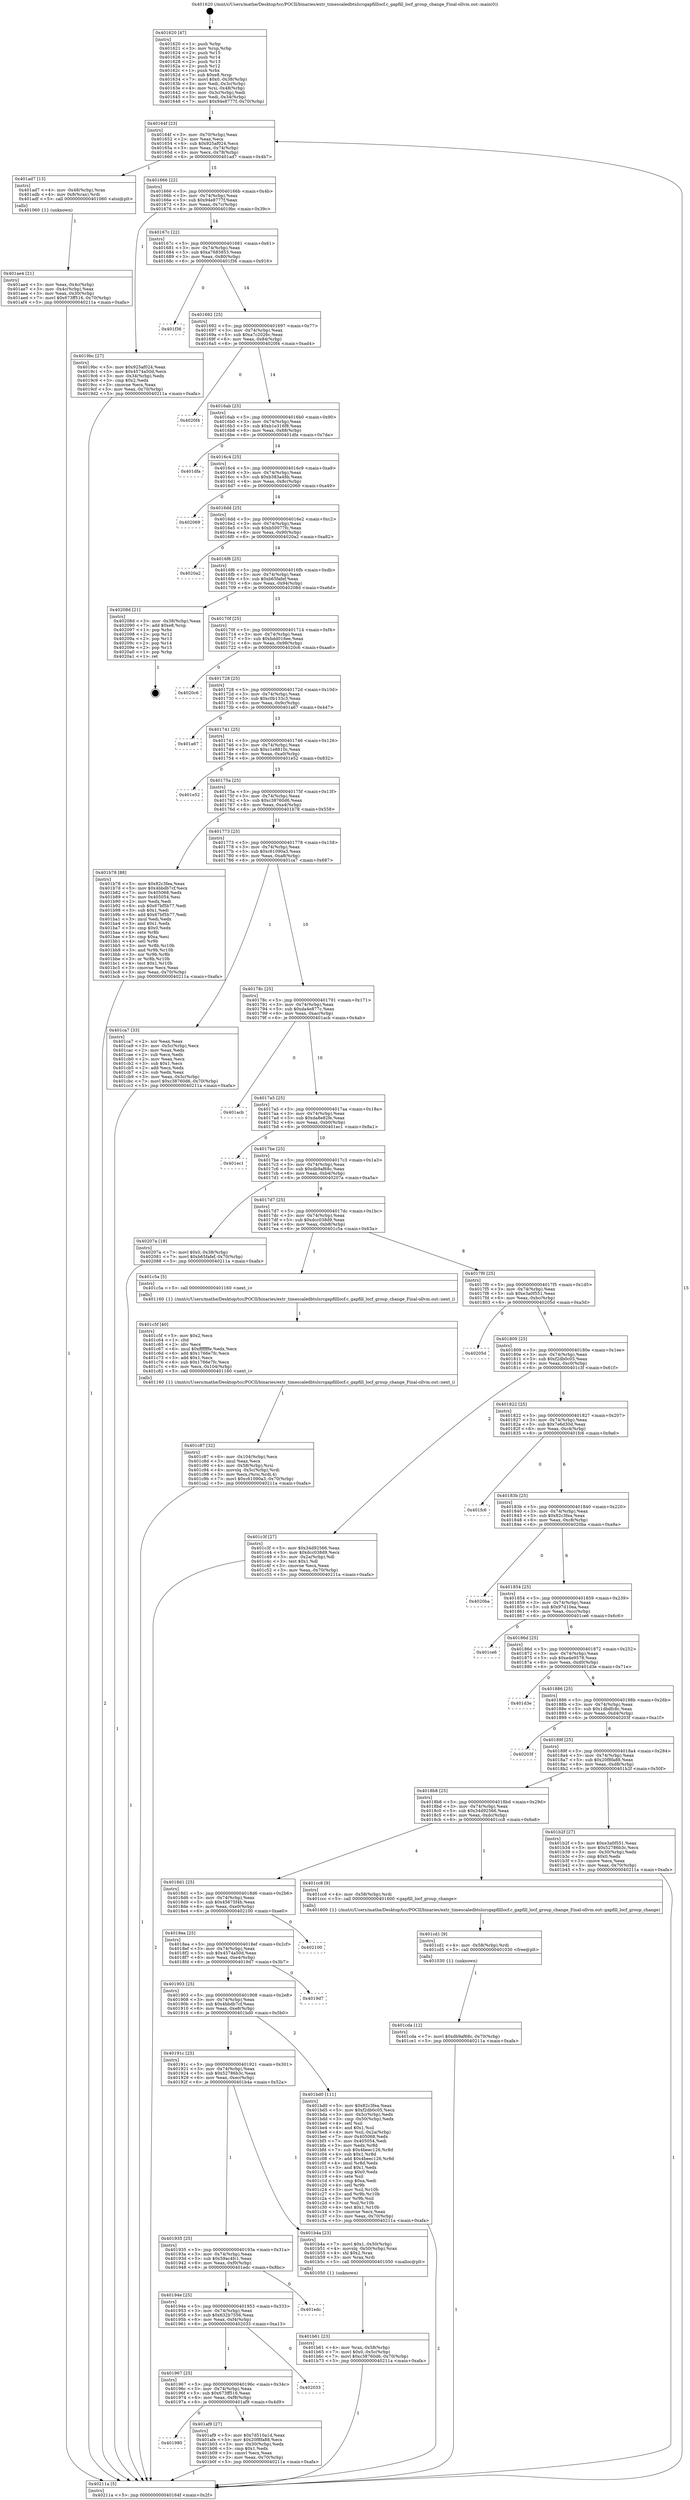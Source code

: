 digraph "0x401620" {
  label = "0x401620 (/mnt/c/Users/mathe/Desktop/tcc/POCII/binaries/extr_timescaledbtslsrcgapfilllocf.c_gapfill_locf_group_change_Final-ollvm.out::main(0))"
  labelloc = "t"
  node[shape=record]

  Entry [label="",width=0.3,height=0.3,shape=circle,fillcolor=black,style=filled]
  "0x40164f" [label="{
     0x40164f [23]\l
     | [instrs]\l
     &nbsp;&nbsp;0x40164f \<+3\>: mov -0x70(%rbp),%eax\l
     &nbsp;&nbsp;0x401652 \<+2\>: mov %eax,%ecx\l
     &nbsp;&nbsp;0x401654 \<+6\>: sub $0x925af024,%ecx\l
     &nbsp;&nbsp;0x40165a \<+3\>: mov %eax,-0x74(%rbp)\l
     &nbsp;&nbsp;0x40165d \<+3\>: mov %ecx,-0x78(%rbp)\l
     &nbsp;&nbsp;0x401660 \<+6\>: je 0000000000401ad7 \<main+0x4b7\>\l
  }"]
  "0x401ad7" [label="{
     0x401ad7 [13]\l
     | [instrs]\l
     &nbsp;&nbsp;0x401ad7 \<+4\>: mov -0x48(%rbp),%rax\l
     &nbsp;&nbsp;0x401adb \<+4\>: mov 0x8(%rax),%rdi\l
     &nbsp;&nbsp;0x401adf \<+5\>: call 0000000000401060 \<atoi@plt\>\l
     | [calls]\l
     &nbsp;&nbsp;0x401060 \{1\} (unknown)\l
  }"]
  "0x401666" [label="{
     0x401666 [22]\l
     | [instrs]\l
     &nbsp;&nbsp;0x401666 \<+5\>: jmp 000000000040166b \<main+0x4b\>\l
     &nbsp;&nbsp;0x40166b \<+3\>: mov -0x74(%rbp),%eax\l
     &nbsp;&nbsp;0x40166e \<+5\>: sub $0x94e8777f,%eax\l
     &nbsp;&nbsp;0x401673 \<+3\>: mov %eax,-0x7c(%rbp)\l
     &nbsp;&nbsp;0x401676 \<+6\>: je 00000000004019bc \<main+0x39c\>\l
  }"]
  Exit [label="",width=0.3,height=0.3,shape=circle,fillcolor=black,style=filled,peripheries=2]
  "0x4019bc" [label="{
     0x4019bc [27]\l
     | [instrs]\l
     &nbsp;&nbsp;0x4019bc \<+5\>: mov $0x925af024,%eax\l
     &nbsp;&nbsp;0x4019c1 \<+5\>: mov $0x4574a50d,%ecx\l
     &nbsp;&nbsp;0x4019c6 \<+3\>: mov -0x34(%rbp),%edx\l
     &nbsp;&nbsp;0x4019c9 \<+3\>: cmp $0x2,%edx\l
     &nbsp;&nbsp;0x4019cc \<+3\>: cmovne %ecx,%eax\l
     &nbsp;&nbsp;0x4019cf \<+3\>: mov %eax,-0x70(%rbp)\l
     &nbsp;&nbsp;0x4019d2 \<+5\>: jmp 000000000040211a \<main+0xafa\>\l
  }"]
  "0x40167c" [label="{
     0x40167c [22]\l
     | [instrs]\l
     &nbsp;&nbsp;0x40167c \<+5\>: jmp 0000000000401681 \<main+0x61\>\l
     &nbsp;&nbsp;0x401681 \<+3\>: mov -0x74(%rbp),%eax\l
     &nbsp;&nbsp;0x401684 \<+5\>: sub $0xa7685853,%eax\l
     &nbsp;&nbsp;0x401689 \<+3\>: mov %eax,-0x80(%rbp)\l
     &nbsp;&nbsp;0x40168c \<+6\>: je 0000000000401f36 \<main+0x916\>\l
  }"]
  "0x40211a" [label="{
     0x40211a [5]\l
     | [instrs]\l
     &nbsp;&nbsp;0x40211a \<+5\>: jmp 000000000040164f \<main+0x2f\>\l
  }"]
  "0x401620" [label="{
     0x401620 [47]\l
     | [instrs]\l
     &nbsp;&nbsp;0x401620 \<+1\>: push %rbp\l
     &nbsp;&nbsp;0x401621 \<+3\>: mov %rsp,%rbp\l
     &nbsp;&nbsp;0x401624 \<+2\>: push %r15\l
     &nbsp;&nbsp;0x401626 \<+2\>: push %r14\l
     &nbsp;&nbsp;0x401628 \<+2\>: push %r13\l
     &nbsp;&nbsp;0x40162a \<+2\>: push %r12\l
     &nbsp;&nbsp;0x40162c \<+1\>: push %rbx\l
     &nbsp;&nbsp;0x40162d \<+7\>: sub $0xe8,%rsp\l
     &nbsp;&nbsp;0x401634 \<+7\>: movl $0x0,-0x38(%rbp)\l
     &nbsp;&nbsp;0x40163b \<+3\>: mov %edi,-0x3c(%rbp)\l
     &nbsp;&nbsp;0x40163e \<+4\>: mov %rsi,-0x48(%rbp)\l
     &nbsp;&nbsp;0x401642 \<+3\>: mov -0x3c(%rbp),%edi\l
     &nbsp;&nbsp;0x401645 \<+3\>: mov %edi,-0x34(%rbp)\l
     &nbsp;&nbsp;0x401648 \<+7\>: movl $0x94e8777f,-0x70(%rbp)\l
  }"]
  "0x401ae4" [label="{
     0x401ae4 [21]\l
     | [instrs]\l
     &nbsp;&nbsp;0x401ae4 \<+3\>: mov %eax,-0x4c(%rbp)\l
     &nbsp;&nbsp;0x401ae7 \<+3\>: mov -0x4c(%rbp),%eax\l
     &nbsp;&nbsp;0x401aea \<+3\>: mov %eax,-0x30(%rbp)\l
     &nbsp;&nbsp;0x401aed \<+7\>: movl $0x673ff516,-0x70(%rbp)\l
     &nbsp;&nbsp;0x401af4 \<+5\>: jmp 000000000040211a \<main+0xafa\>\l
  }"]
  "0x401cda" [label="{
     0x401cda [12]\l
     | [instrs]\l
     &nbsp;&nbsp;0x401cda \<+7\>: movl $0xdb9af68c,-0x70(%rbp)\l
     &nbsp;&nbsp;0x401ce1 \<+5\>: jmp 000000000040211a \<main+0xafa\>\l
  }"]
  "0x401f36" [label="{
     0x401f36\l
  }", style=dashed]
  "0x401692" [label="{
     0x401692 [25]\l
     | [instrs]\l
     &nbsp;&nbsp;0x401692 \<+5\>: jmp 0000000000401697 \<main+0x77\>\l
     &nbsp;&nbsp;0x401697 \<+3\>: mov -0x74(%rbp),%eax\l
     &nbsp;&nbsp;0x40169a \<+5\>: sub $0xa7c2026c,%eax\l
     &nbsp;&nbsp;0x40169f \<+6\>: mov %eax,-0x84(%rbp)\l
     &nbsp;&nbsp;0x4016a5 \<+6\>: je 00000000004020f4 \<main+0xad4\>\l
  }"]
  "0x401cd1" [label="{
     0x401cd1 [9]\l
     | [instrs]\l
     &nbsp;&nbsp;0x401cd1 \<+4\>: mov -0x58(%rbp),%rdi\l
     &nbsp;&nbsp;0x401cd5 \<+5\>: call 0000000000401030 \<free@plt\>\l
     | [calls]\l
     &nbsp;&nbsp;0x401030 \{1\} (unknown)\l
  }"]
  "0x4020f4" [label="{
     0x4020f4\l
  }", style=dashed]
  "0x4016ab" [label="{
     0x4016ab [25]\l
     | [instrs]\l
     &nbsp;&nbsp;0x4016ab \<+5\>: jmp 00000000004016b0 \<main+0x90\>\l
     &nbsp;&nbsp;0x4016b0 \<+3\>: mov -0x74(%rbp),%eax\l
     &nbsp;&nbsp;0x4016b3 \<+5\>: sub $0xb1e316f8,%eax\l
     &nbsp;&nbsp;0x4016b8 \<+6\>: mov %eax,-0x88(%rbp)\l
     &nbsp;&nbsp;0x4016be \<+6\>: je 0000000000401dfa \<main+0x7da\>\l
  }"]
  "0x401c87" [label="{
     0x401c87 [32]\l
     | [instrs]\l
     &nbsp;&nbsp;0x401c87 \<+6\>: mov -0x104(%rbp),%ecx\l
     &nbsp;&nbsp;0x401c8d \<+3\>: imul %eax,%ecx\l
     &nbsp;&nbsp;0x401c90 \<+4\>: mov -0x58(%rbp),%rsi\l
     &nbsp;&nbsp;0x401c94 \<+4\>: movslq -0x5c(%rbp),%rdi\l
     &nbsp;&nbsp;0x401c98 \<+3\>: mov %ecx,(%rsi,%rdi,4)\l
     &nbsp;&nbsp;0x401c9b \<+7\>: movl $0xc61090a3,-0x70(%rbp)\l
     &nbsp;&nbsp;0x401ca2 \<+5\>: jmp 000000000040211a \<main+0xafa\>\l
  }"]
  "0x401dfa" [label="{
     0x401dfa\l
  }", style=dashed]
  "0x4016c4" [label="{
     0x4016c4 [25]\l
     | [instrs]\l
     &nbsp;&nbsp;0x4016c4 \<+5\>: jmp 00000000004016c9 \<main+0xa9\>\l
     &nbsp;&nbsp;0x4016c9 \<+3\>: mov -0x74(%rbp),%eax\l
     &nbsp;&nbsp;0x4016cc \<+5\>: sub $0xb383a48b,%eax\l
     &nbsp;&nbsp;0x4016d1 \<+6\>: mov %eax,-0x8c(%rbp)\l
     &nbsp;&nbsp;0x4016d7 \<+6\>: je 0000000000402069 \<main+0xa49\>\l
  }"]
  "0x401c5f" [label="{
     0x401c5f [40]\l
     | [instrs]\l
     &nbsp;&nbsp;0x401c5f \<+5\>: mov $0x2,%ecx\l
     &nbsp;&nbsp;0x401c64 \<+1\>: cltd\l
     &nbsp;&nbsp;0x401c65 \<+2\>: idiv %ecx\l
     &nbsp;&nbsp;0x401c67 \<+6\>: imul $0xfffffffe,%edx,%ecx\l
     &nbsp;&nbsp;0x401c6d \<+6\>: add $0x1766e7fc,%ecx\l
     &nbsp;&nbsp;0x401c73 \<+3\>: add $0x1,%ecx\l
     &nbsp;&nbsp;0x401c76 \<+6\>: sub $0x1766e7fc,%ecx\l
     &nbsp;&nbsp;0x401c7c \<+6\>: mov %ecx,-0x104(%rbp)\l
     &nbsp;&nbsp;0x401c82 \<+5\>: call 0000000000401160 \<next_i\>\l
     | [calls]\l
     &nbsp;&nbsp;0x401160 \{1\} (/mnt/c/Users/mathe/Desktop/tcc/POCII/binaries/extr_timescaledbtslsrcgapfilllocf.c_gapfill_locf_group_change_Final-ollvm.out::next_i)\l
  }"]
  "0x402069" [label="{
     0x402069\l
  }", style=dashed]
  "0x4016dd" [label="{
     0x4016dd [25]\l
     | [instrs]\l
     &nbsp;&nbsp;0x4016dd \<+5\>: jmp 00000000004016e2 \<main+0xc2\>\l
     &nbsp;&nbsp;0x4016e2 \<+3\>: mov -0x74(%rbp),%eax\l
     &nbsp;&nbsp;0x4016e5 \<+5\>: sub $0xb50077fc,%eax\l
     &nbsp;&nbsp;0x4016ea \<+6\>: mov %eax,-0x90(%rbp)\l
     &nbsp;&nbsp;0x4016f0 \<+6\>: je 00000000004020a2 \<main+0xa82\>\l
  }"]
  "0x401b61" [label="{
     0x401b61 [23]\l
     | [instrs]\l
     &nbsp;&nbsp;0x401b61 \<+4\>: mov %rax,-0x58(%rbp)\l
     &nbsp;&nbsp;0x401b65 \<+7\>: movl $0x0,-0x5c(%rbp)\l
     &nbsp;&nbsp;0x401b6c \<+7\>: movl $0xc38760d6,-0x70(%rbp)\l
     &nbsp;&nbsp;0x401b73 \<+5\>: jmp 000000000040211a \<main+0xafa\>\l
  }"]
  "0x4020a2" [label="{
     0x4020a2\l
  }", style=dashed]
  "0x4016f6" [label="{
     0x4016f6 [25]\l
     | [instrs]\l
     &nbsp;&nbsp;0x4016f6 \<+5\>: jmp 00000000004016fb \<main+0xdb\>\l
     &nbsp;&nbsp;0x4016fb \<+3\>: mov -0x74(%rbp),%eax\l
     &nbsp;&nbsp;0x4016fe \<+5\>: sub $0xb65fafef,%eax\l
     &nbsp;&nbsp;0x401703 \<+6\>: mov %eax,-0x94(%rbp)\l
     &nbsp;&nbsp;0x401709 \<+6\>: je 000000000040208d \<main+0xa6d\>\l
  }"]
  "0x401980" [label="{
     0x401980\l
  }", style=dashed]
  "0x40208d" [label="{
     0x40208d [21]\l
     | [instrs]\l
     &nbsp;&nbsp;0x40208d \<+3\>: mov -0x38(%rbp),%eax\l
     &nbsp;&nbsp;0x402090 \<+7\>: add $0xe8,%rsp\l
     &nbsp;&nbsp;0x402097 \<+1\>: pop %rbx\l
     &nbsp;&nbsp;0x402098 \<+2\>: pop %r12\l
     &nbsp;&nbsp;0x40209a \<+2\>: pop %r13\l
     &nbsp;&nbsp;0x40209c \<+2\>: pop %r14\l
     &nbsp;&nbsp;0x40209e \<+2\>: pop %r15\l
     &nbsp;&nbsp;0x4020a0 \<+1\>: pop %rbp\l
     &nbsp;&nbsp;0x4020a1 \<+1\>: ret\l
  }"]
  "0x40170f" [label="{
     0x40170f [25]\l
     | [instrs]\l
     &nbsp;&nbsp;0x40170f \<+5\>: jmp 0000000000401714 \<main+0xf4\>\l
     &nbsp;&nbsp;0x401714 \<+3\>: mov -0x74(%rbp),%eax\l
     &nbsp;&nbsp;0x401717 \<+5\>: sub $0xbdd016ee,%eax\l
     &nbsp;&nbsp;0x40171c \<+6\>: mov %eax,-0x98(%rbp)\l
     &nbsp;&nbsp;0x401722 \<+6\>: je 00000000004020c6 \<main+0xaa6\>\l
  }"]
  "0x401af9" [label="{
     0x401af9 [27]\l
     | [instrs]\l
     &nbsp;&nbsp;0x401af9 \<+5\>: mov $0x7d510a1d,%eax\l
     &nbsp;&nbsp;0x401afe \<+5\>: mov $0x20f8fa88,%ecx\l
     &nbsp;&nbsp;0x401b03 \<+3\>: mov -0x30(%rbp),%edx\l
     &nbsp;&nbsp;0x401b06 \<+3\>: cmp $0x1,%edx\l
     &nbsp;&nbsp;0x401b09 \<+3\>: cmovl %ecx,%eax\l
     &nbsp;&nbsp;0x401b0c \<+3\>: mov %eax,-0x70(%rbp)\l
     &nbsp;&nbsp;0x401b0f \<+5\>: jmp 000000000040211a \<main+0xafa\>\l
  }"]
  "0x4020c6" [label="{
     0x4020c6\l
  }", style=dashed]
  "0x401728" [label="{
     0x401728 [25]\l
     | [instrs]\l
     &nbsp;&nbsp;0x401728 \<+5\>: jmp 000000000040172d \<main+0x10d\>\l
     &nbsp;&nbsp;0x40172d \<+3\>: mov -0x74(%rbp),%eax\l
     &nbsp;&nbsp;0x401730 \<+5\>: sub $0xc0b133c3,%eax\l
     &nbsp;&nbsp;0x401735 \<+6\>: mov %eax,-0x9c(%rbp)\l
     &nbsp;&nbsp;0x40173b \<+6\>: je 0000000000401a67 \<main+0x447\>\l
  }"]
  "0x401967" [label="{
     0x401967 [25]\l
     | [instrs]\l
     &nbsp;&nbsp;0x401967 \<+5\>: jmp 000000000040196c \<main+0x34c\>\l
     &nbsp;&nbsp;0x40196c \<+3\>: mov -0x74(%rbp),%eax\l
     &nbsp;&nbsp;0x40196f \<+5\>: sub $0x673ff516,%eax\l
     &nbsp;&nbsp;0x401974 \<+6\>: mov %eax,-0xf8(%rbp)\l
     &nbsp;&nbsp;0x40197a \<+6\>: je 0000000000401af9 \<main+0x4d9\>\l
  }"]
  "0x401a67" [label="{
     0x401a67\l
  }", style=dashed]
  "0x401741" [label="{
     0x401741 [25]\l
     | [instrs]\l
     &nbsp;&nbsp;0x401741 \<+5\>: jmp 0000000000401746 \<main+0x126\>\l
     &nbsp;&nbsp;0x401746 \<+3\>: mov -0x74(%rbp),%eax\l
     &nbsp;&nbsp;0x401749 \<+5\>: sub $0xc1e8810c,%eax\l
     &nbsp;&nbsp;0x40174e \<+6\>: mov %eax,-0xa0(%rbp)\l
     &nbsp;&nbsp;0x401754 \<+6\>: je 0000000000401e52 \<main+0x832\>\l
  }"]
  "0x402033" [label="{
     0x402033\l
  }", style=dashed]
  "0x401e52" [label="{
     0x401e52\l
  }", style=dashed]
  "0x40175a" [label="{
     0x40175a [25]\l
     | [instrs]\l
     &nbsp;&nbsp;0x40175a \<+5\>: jmp 000000000040175f \<main+0x13f\>\l
     &nbsp;&nbsp;0x40175f \<+3\>: mov -0x74(%rbp),%eax\l
     &nbsp;&nbsp;0x401762 \<+5\>: sub $0xc38760d6,%eax\l
     &nbsp;&nbsp;0x401767 \<+6\>: mov %eax,-0xa4(%rbp)\l
     &nbsp;&nbsp;0x40176d \<+6\>: je 0000000000401b78 \<main+0x558\>\l
  }"]
  "0x40194e" [label="{
     0x40194e [25]\l
     | [instrs]\l
     &nbsp;&nbsp;0x40194e \<+5\>: jmp 0000000000401953 \<main+0x333\>\l
     &nbsp;&nbsp;0x401953 \<+3\>: mov -0x74(%rbp),%eax\l
     &nbsp;&nbsp;0x401956 \<+5\>: sub $0x632b7556,%eax\l
     &nbsp;&nbsp;0x40195b \<+6\>: mov %eax,-0xf4(%rbp)\l
     &nbsp;&nbsp;0x401961 \<+6\>: je 0000000000402033 \<main+0xa13\>\l
  }"]
  "0x401b78" [label="{
     0x401b78 [88]\l
     | [instrs]\l
     &nbsp;&nbsp;0x401b78 \<+5\>: mov $0x82c3fea,%eax\l
     &nbsp;&nbsp;0x401b7d \<+5\>: mov $0x4bbdb7cf,%ecx\l
     &nbsp;&nbsp;0x401b82 \<+7\>: mov 0x405068,%edx\l
     &nbsp;&nbsp;0x401b89 \<+7\>: mov 0x405054,%esi\l
     &nbsp;&nbsp;0x401b90 \<+2\>: mov %edx,%edi\l
     &nbsp;&nbsp;0x401b92 \<+6\>: sub $0x67bf5b77,%edi\l
     &nbsp;&nbsp;0x401b98 \<+3\>: sub $0x1,%edi\l
     &nbsp;&nbsp;0x401b9b \<+6\>: add $0x67bf5b77,%edi\l
     &nbsp;&nbsp;0x401ba1 \<+3\>: imul %edi,%edx\l
     &nbsp;&nbsp;0x401ba4 \<+3\>: and $0x1,%edx\l
     &nbsp;&nbsp;0x401ba7 \<+3\>: cmp $0x0,%edx\l
     &nbsp;&nbsp;0x401baa \<+4\>: sete %r8b\l
     &nbsp;&nbsp;0x401bae \<+3\>: cmp $0xa,%esi\l
     &nbsp;&nbsp;0x401bb1 \<+4\>: setl %r9b\l
     &nbsp;&nbsp;0x401bb5 \<+3\>: mov %r8b,%r10b\l
     &nbsp;&nbsp;0x401bb8 \<+3\>: and %r9b,%r10b\l
     &nbsp;&nbsp;0x401bbb \<+3\>: xor %r9b,%r8b\l
     &nbsp;&nbsp;0x401bbe \<+3\>: or %r8b,%r10b\l
     &nbsp;&nbsp;0x401bc1 \<+4\>: test $0x1,%r10b\l
     &nbsp;&nbsp;0x401bc5 \<+3\>: cmovne %ecx,%eax\l
     &nbsp;&nbsp;0x401bc8 \<+3\>: mov %eax,-0x70(%rbp)\l
     &nbsp;&nbsp;0x401bcb \<+5\>: jmp 000000000040211a \<main+0xafa\>\l
  }"]
  "0x401773" [label="{
     0x401773 [25]\l
     | [instrs]\l
     &nbsp;&nbsp;0x401773 \<+5\>: jmp 0000000000401778 \<main+0x158\>\l
     &nbsp;&nbsp;0x401778 \<+3\>: mov -0x74(%rbp),%eax\l
     &nbsp;&nbsp;0x40177b \<+5\>: sub $0xc61090a3,%eax\l
     &nbsp;&nbsp;0x401780 \<+6\>: mov %eax,-0xa8(%rbp)\l
     &nbsp;&nbsp;0x401786 \<+6\>: je 0000000000401ca7 \<main+0x687\>\l
  }"]
  "0x401edc" [label="{
     0x401edc\l
  }", style=dashed]
  "0x401ca7" [label="{
     0x401ca7 [33]\l
     | [instrs]\l
     &nbsp;&nbsp;0x401ca7 \<+2\>: xor %eax,%eax\l
     &nbsp;&nbsp;0x401ca9 \<+3\>: mov -0x5c(%rbp),%ecx\l
     &nbsp;&nbsp;0x401cac \<+2\>: mov %eax,%edx\l
     &nbsp;&nbsp;0x401cae \<+2\>: sub %ecx,%edx\l
     &nbsp;&nbsp;0x401cb0 \<+2\>: mov %eax,%ecx\l
     &nbsp;&nbsp;0x401cb2 \<+3\>: sub $0x1,%ecx\l
     &nbsp;&nbsp;0x401cb5 \<+2\>: add %ecx,%edx\l
     &nbsp;&nbsp;0x401cb7 \<+2\>: sub %edx,%eax\l
     &nbsp;&nbsp;0x401cb9 \<+3\>: mov %eax,-0x5c(%rbp)\l
     &nbsp;&nbsp;0x401cbc \<+7\>: movl $0xc38760d6,-0x70(%rbp)\l
     &nbsp;&nbsp;0x401cc3 \<+5\>: jmp 000000000040211a \<main+0xafa\>\l
  }"]
  "0x40178c" [label="{
     0x40178c [25]\l
     | [instrs]\l
     &nbsp;&nbsp;0x40178c \<+5\>: jmp 0000000000401791 \<main+0x171\>\l
     &nbsp;&nbsp;0x401791 \<+3\>: mov -0x74(%rbp),%eax\l
     &nbsp;&nbsp;0x401794 \<+5\>: sub $0xda4e877c,%eax\l
     &nbsp;&nbsp;0x401799 \<+6\>: mov %eax,-0xac(%rbp)\l
     &nbsp;&nbsp;0x40179f \<+6\>: je 0000000000401acb \<main+0x4ab\>\l
  }"]
  "0x401935" [label="{
     0x401935 [25]\l
     | [instrs]\l
     &nbsp;&nbsp;0x401935 \<+5\>: jmp 000000000040193a \<main+0x31a\>\l
     &nbsp;&nbsp;0x40193a \<+3\>: mov -0x74(%rbp),%eax\l
     &nbsp;&nbsp;0x40193d \<+5\>: sub $0x59ac4fc1,%eax\l
     &nbsp;&nbsp;0x401942 \<+6\>: mov %eax,-0xf0(%rbp)\l
     &nbsp;&nbsp;0x401948 \<+6\>: je 0000000000401edc \<main+0x8bc\>\l
  }"]
  "0x401acb" [label="{
     0x401acb\l
  }", style=dashed]
  "0x4017a5" [label="{
     0x4017a5 [25]\l
     | [instrs]\l
     &nbsp;&nbsp;0x4017a5 \<+5\>: jmp 00000000004017aa \<main+0x18a\>\l
     &nbsp;&nbsp;0x4017aa \<+3\>: mov -0x74(%rbp),%eax\l
     &nbsp;&nbsp;0x4017ad \<+5\>: sub $0xda8e82fe,%eax\l
     &nbsp;&nbsp;0x4017b2 \<+6\>: mov %eax,-0xb0(%rbp)\l
     &nbsp;&nbsp;0x4017b8 \<+6\>: je 0000000000401ec1 \<main+0x8a1\>\l
  }"]
  "0x401b4a" [label="{
     0x401b4a [23]\l
     | [instrs]\l
     &nbsp;&nbsp;0x401b4a \<+7\>: movl $0x1,-0x50(%rbp)\l
     &nbsp;&nbsp;0x401b51 \<+4\>: movslq -0x50(%rbp),%rax\l
     &nbsp;&nbsp;0x401b55 \<+4\>: shl $0x2,%rax\l
     &nbsp;&nbsp;0x401b59 \<+3\>: mov %rax,%rdi\l
     &nbsp;&nbsp;0x401b5c \<+5\>: call 0000000000401050 \<malloc@plt\>\l
     | [calls]\l
     &nbsp;&nbsp;0x401050 \{1\} (unknown)\l
  }"]
  "0x401ec1" [label="{
     0x401ec1\l
  }", style=dashed]
  "0x4017be" [label="{
     0x4017be [25]\l
     | [instrs]\l
     &nbsp;&nbsp;0x4017be \<+5\>: jmp 00000000004017c3 \<main+0x1a3\>\l
     &nbsp;&nbsp;0x4017c3 \<+3\>: mov -0x74(%rbp),%eax\l
     &nbsp;&nbsp;0x4017c6 \<+5\>: sub $0xdb9af68c,%eax\l
     &nbsp;&nbsp;0x4017cb \<+6\>: mov %eax,-0xb4(%rbp)\l
     &nbsp;&nbsp;0x4017d1 \<+6\>: je 000000000040207a \<main+0xa5a\>\l
  }"]
  "0x40191c" [label="{
     0x40191c [25]\l
     | [instrs]\l
     &nbsp;&nbsp;0x40191c \<+5\>: jmp 0000000000401921 \<main+0x301\>\l
     &nbsp;&nbsp;0x401921 \<+3\>: mov -0x74(%rbp),%eax\l
     &nbsp;&nbsp;0x401924 \<+5\>: sub $0x52786b3c,%eax\l
     &nbsp;&nbsp;0x401929 \<+6\>: mov %eax,-0xec(%rbp)\l
     &nbsp;&nbsp;0x40192f \<+6\>: je 0000000000401b4a \<main+0x52a\>\l
  }"]
  "0x40207a" [label="{
     0x40207a [19]\l
     | [instrs]\l
     &nbsp;&nbsp;0x40207a \<+7\>: movl $0x0,-0x38(%rbp)\l
     &nbsp;&nbsp;0x402081 \<+7\>: movl $0xb65fafef,-0x70(%rbp)\l
     &nbsp;&nbsp;0x402088 \<+5\>: jmp 000000000040211a \<main+0xafa\>\l
  }"]
  "0x4017d7" [label="{
     0x4017d7 [25]\l
     | [instrs]\l
     &nbsp;&nbsp;0x4017d7 \<+5\>: jmp 00000000004017dc \<main+0x1bc\>\l
     &nbsp;&nbsp;0x4017dc \<+3\>: mov -0x74(%rbp),%eax\l
     &nbsp;&nbsp;0x4017df \<+5\>: sub $0xdcc038d9,%eax\l
     &nbsp;&nbsp;0x4017e4 \<+6\>: mov %eax,-0xb8(%rbp)\l
     &nbsp;&nbsp;0x4017ea \<+6\>: je 0000000000401c5a \<main+0x63a\>\l
  }"]
  "0x401bd0" [label="{
     0x401bd0 [111]\l
     | [instrs]\l
     &nbsp;&nbsp;0x401bd0 \<+5\>: mov $0x82c3fea,%eax\l
     &nbsp;&nbsp;0x401bd5 \<+5\>: mov $0xf2db0c05,%ecx\l
     &nbsp;&nbsp;0x401bda \<+3\>: mov -0x5c(%rbp),%edx\l
     &nbsp;&nbsp;0x401bdd \<+3\>: cmp -0x50(%rbp),%edx\l
     &nbsp;&nbsp;0x401be0 \<+4\>: setl %sil\l
     &nbsp;&nbsp;0x401be4 \<+4\>: and $0x1,%sil\l
     &nbsp;&nbsp;0x401be8 \<+4\>: mov %sil,-0x2a(%rbp)\l
     &nbsp;&nbsp;0x401bec \<+7\>: mov 0x405068,%edx\l
     &nbsp;&nbsp;0x401bf3 \<+7\>: mov 0x405054,%edi\l
     &nbsp;&nbsp;0x401bfa \<+3\>: mov %edx,%r8d\l
     &nbsp;&nbsp;0x401bfd \<+7\>: sub $0x4beec126,%r8d\l
     &nbsp;&nbsp;0x401c04 \<+4\>: sub $0x1,%r8d\l
     &nbsp;&nbsp;0x401c08 \<+7\>: add $0x4beec126,%r8d\l
     &nbsp;&nbsp;0x401c0f \<+4\>: imul %r8d,%edx\l
     &nbsp;&nbsp;0x401c13 \<+3\>: and $0x1,%edx\l
     &nbsp;&nbsp;0x401c16 \<+3\>: cmp $0x0,%edx\l
     &nbsp;&nbsp;0x401c19 \<+4\>: sete %sil\l
     &nbsp;&nbsp;0x401c1d \<+3\>: cmp $0xa,%edi\l
     &nbsp;&nbsp;0x401c20 \<+4\>: setl %r9b\l
     &nbsp;&nbsp;0x401c24 \<+3\>: mov %sil,%r10b\l
     &nbsp;&nbsp;0x401c27 \<+3\>: and %r9b,%r10b\l
     &nbsp;&nbsp;0x401c2a \<+3\>: xor %r9b,%sil\l
     &nbsp;&nbsp;0x401c2d \<+3\>: or %sil,%r10b\l
     &nbsp;&nbsp;0x401c30 \<+4\>: test $0x1,%r10b\l
     &nbsp;&nbsp;0x401c34 \<+3\>: cmovne %ecx,%eax\l
     &nbsp;&nbsp;0x401c37 \<+3\>: mov %eax,-0x70(%rbp)\l
     &nbsp;&nbsp;0x401c3a \<+5\>: jmp 000000000040211a \<main+0xafa\>\l
  }"]
  "0x401c5a" [label="{
     0x401c5a [5]\l
     | [instrs]\l
     &nbsp;&nbsp;0x401c5a \<+5\>: call 0000000000401160 \<next_i\>\l
     | [calls]\l
     &nbsp;&nbsp;0x401160 \{1\} (/mnt/c/Users/mathe/Desktop/tcc/POCII/binaries/extr_timescaledbtslsrcgapfilllocf.c_gapfill_locf_group_change_Final-ollvm.out::next_i)\l
  }"]
  "0x4017f0" [label="{
     0x4017f0 [25]\l
     | [instrs]\l
     &nbsp;&nbsp;0x4017f0 \<+5\>: jmp 00000000004017f5 \<main+0x1d5\>\l
     &nbsp;&nbsp;0x4017f5 \<+3\>: mov -0x74(%rbp),%eax\l
     &nbsp;&nbsp;0x4017f8 \<+5\>: sub $0xe3a0f551,%eax\l
     &nbsp;&nbsp;0x4017fd \<+6\>: mov %eax,-0xbc(%rbp)\l
     &nbsp;&nbsp;0x401803 \<+6\>: je 000000000040205d \<main+0xa3d\>\l
  }"]
  "0x401903" [label="{
     0x401903 [25]\l
     | [instrs]\l
     &nbsp;&nbsp;0x401903 \<+5\>: jmp 0000000000401908 \<main+0x2e8\>\l
     &nbsp;&nbsp;0x401908 \<+3\>: mov -0x74(%rbp),%eax\l
     &nbsp;&nbsp;0x40190b \<+5\>: sub $0x4bbdb7cf,%eax\l
     &nbsp;&nbsp;0x401910 \<+6\>: mov %eax,-0xe8(%rbp)\l
     &nbsp;&nbsp;0x401916 \<+6\>: je 0000000000401bd0 \<main+0x5b0\>\l
  }"]
  "0x40205d" [label="{
     0x40205d\l
  }", style=dashed]
  "0x401809" [label="{
     0x401809 [25]\l
     | [instrs]\l
     &nbsp;&nbsp;0x401809 \<+5\>: jmp 000000000040180e \<main+0x1ee\>\l
     &nbsp;&nbsp;0x40180e \<+3\>: mov -0x74(%rbp),%eax\l
     &nbsp;&nbsp;0x401811 \<+5\>: sub $0xf2db0c05,%eax\l
     &nbsp;&nbsp;0x401816 \<+6\>: mov %eax,-0xc0(%rbp)\l
     &nbsp;&nbsp;0x40181c \<+6\>: je 0000000000401c3f \<main+0x61f\>\l
  }"]
  "0x4019d7" [label="{
     0x4019d7\l
  }", style=dashed]
  "0x401c3f" [label="{
     0x401c3f [27]\l
     | [instrs]\l
     &nbsp;&nbsp;0x401c3f \<+5\>: mov $0x34d92566,%eax\l
     &nbsp;&nbsp;0x401c44 \<+5\>: mov $0xdcc038d9,%ecx\l
     &nbsp;&nbsp;0x401c49 \<+3\>: mov -0x2a(%rbp),%dl\l
     &nbsp;&nbsp;0x401c4c \<+3\>: test $0x1,%dl\l
     &nbsp;&nbsp;0x401c4f \<+3\>: cmovne %ecx,%eax\l
     &nbsp;&nbsp;0x401c52 \<+3\>: mov %eax,-0x70(%rbp)\l
     &nbsp;&nbsp;0x401c55 \<+5\>: jmp 000000000040211a \<main+0xafa\>\l
  }"]
  "0x401822" [label="{
     0x401822 [25]\l
     | [instrs]\l
     &nbsp;&nbsp;0x401822 \<+5\>: jmp 0000000000401827 \<main+0x207\>\l
     &nbsp;&nbsp;0x401827 \<+3\>: mov -0x74(%rbp),%eax\l
     &nbsp;&nbsp;0x40182a \<+5\>: sub $0x7e6d30d,%eax\l
     &nbsp;&nbsp;0x40182f \<+6\>: mov %eax,-0xc4(%rbp)\l
     &nbsp;&nbsp;0x401835 \<+6\>: je 0000000000401fc6 \<main+0x9a6\>\l
  }"]
  "0x4018ea" [label="{
     0x4018ea [25]\l
     | [instrs]\l
     &nbsp;&nbsp;0x4018ea \<+5\>: jmp 00000000004018ef \<main+0x2cf\>\l
     &nbsp;&nbsp;0x4018ef \<+3\>: mov -0x74(%rbp),%eax\l
     &nbsp;&nbsp;0x4018f2 \<+5\>: sub $0x4574a50d,%eax\l
     &nbsp;&nbsp;0x4018f7 \<+6\>: mov %eax,-0xe4(%rbp)\l
     &nbsp;&nbsp;0x4018fd \<+6\>: je 00000000004019d7 \<main+0x3b7\>\l
  }"]
  "0x401fc6" [label="{
     0x401fc6\l
  }", style=dashed]
  "0x40183b" [label="{
     0x40183b [25]\l
     | [instrs]\l
     &nbsp;&nbsp;0x40183b \<+5\>: jmp 0000000000401840 \<main+0x220\>\l
     &nbsp;&nbsp;0x401840 \<+3\>: mov -0x74(%rbp),%eax\l
     &nbsp;&nbsp;0x401843 \<+5\>: sub $0x82c3fea,%eax\l
     &nbsp;&nbsp;0x401848 \<+6\>: mov %eax,-0xc8(%rbp)\l
     &nbsp;&nbsp;0x40184e \<+6\>: je 00000000004020ba \<main+0xa9a\>\l
  }"]
  "0x402100" [label="{
     0x402100\l
  }", style=dashed]
  "0x4020ba" [label="{
     0x4020ba\l
  }", style=dashed]
  "0x401854" [label="{
     0x401854 [25]\l
     | [instrs]\l
     &nbsp;&nbsp;0x401854 \<+5\>: jmp 0000000000401859 \<main+0x239\>\l
     &nbsp;&nbsp;0x401859 \<+3\>: mov -0x74(%rbp),%eax\l
     &nbsp;&nbsp;0x40185c \<+5\>: sub $0x97d10ea,%eax\l
     &nbsp;&nbsp;0x401861 \<+6\>: mov %eax,-0xcc(%rbp)\l
     &nbsp;&nbsp;0x401867 \<+6\>: je 0000000000401ce6 \<main+0x6c6\>\l
  }"]
  "0x4018d1" [label="{
     0x4018d1 [25]\l
     | [instrs]\l
     &nbsp;&nbsp;0x4018d1 \<+5\>: jmp 00000000004018d6 \<main+0x2b6\>\l
     &nbsp;&nbsp;0x4018d6 \<+3\>: mov -0x74(%rbp),%eax\l
     &nbsp;&nbsp;0x4018d9 \<+5\>: sub $0x45675f4b,%eax\l
     &nbsp;&nbsp;0x4018de \<+6\>: mov %eax,-0xe0(%rbp)\l
     &nbsp;&nbsp;0x4018e4 \<+6\>: je 0000000000402100 \<main+0xae0\>\l
  }"]
  "0x401ce6" [label="{
     0x401ce6\l
  }", style=dashed]
  "0x40186d" [label="{
     0x40186d [25]\l
     | [instrs]\l
     &nbsp;&nbsp;0x40186d \<+5\>: jmp 0000000000401872 \<main+0x252\>\l
     &nbsp;&nbsp;0x401872 \<+3\>: mov -0x74(%rbp),%eax\l
     &nbsp;&nbsp;0x401875 \<+5\>: sub $0xe4e9578,%eax\l
     &nbsp;&nbsp;0x40187a \<+6\>: mov %eax,-0xd0(%rbp)\l
     &nbsp;&nbsp;0x401880 \<+6\>: je 0000000000401d3e \<main+0x71e\>\l
  }"]
  "0x401cc8" [label="{
     0x401cc8 [9]\l
     | [instrs]\l
     &nbsp;&nbsp;0x401cc8 \<+4\>: mov -0x58(%rbp),%rdi\l
     &nbsp;&nbsp;0x401ccc \<+5\>: call 0000000000401600 \<gapfill_locf_group_change\>\l
     | [calls]\l
     &nbsp;&nbsp;0x401600 \{1\} (/mnt/c/Users/mathe/Desktop/tcc/POCII/binaries/extr_timescaledbtslsrcgapfilllocf.c_gapfill_locf_group_change_Final-ollvm.out::gapfill_locf_group_change)\l
  }"]
  "0x401d3e" [label="{
     0x401d3e\l
  }", style=dashed]
  "0x401886" [label="{
     0x401886 [25]\l
     | [instrs]\l
     &nbsp;&nbsp;0x401886 \<+5\>: jmp 000000000040188b \<main+0x26b\>\l
     &nbsp;&nbsp;0x40188b \<+3\>: mov -0x74(%rbp),%eax\l
     &nbsp;&nbsp;0x40188e \<+5\>: sub $0x1dbdfc8c,%eax\l
     &nbsp;&nbsp;0x401893 \<+6\>: mov %eax,-0xd4(%rbp)\l
     &nbsp;&nbsp;0x401899 \<+6\>: je 000000000040203f \<main+0xa1f\>\l
  }"]
  "0x4018b8" [label="{
     0x4018b8 [25]\l
     | [instrs]\l
     &nbsp;&nbsp;0x4018b8 \<+5\>: jmp 00000000004018bd \<main+0x29d\>\l
     &nbsp;&nbsp;0x4018bd \<+3\>: mov -0x74(%rbp),%eax\l
     &nbsp;&nbsp;0x4018c0 \<+5\>: sub $0x34d92566,%eax\l
     &nbsp;&nbsp;0x4018c5 \<+6\>: mov %eax,-0xdc(%rbp)\l
     &nbsp;&nbsp;0x4018cb \<+6\>: je 0000000000401cc8 \<main+0x6a8\>\l
  }"]
  "0x40203f" [label="{
     0x40203f\l
  }", style=dashed]
  "0x40189f" [label="{
     0x40189f [25]\l
     | [instrs]\l
     &nbsp;&nbsp;0x40189f \<+5\>: jmp 00000000004018a4 \<main+0x284\>\l
     &nbsp;&nbsp;0x4018a4 \<+3\>: mov -0x74(%rbp),%eax\l
     &nbsp;&nbsp;0x4018a7 \<+5\>: sub $0x20f8fa88,%eax\l
     &nbsp;&nbsp;0x4018ac \<+6\>: mov %eax,-0xd8(%rbp)\l
     &nbsp;&nbsp;0x4018b2 \<+6\>: je 0000000000401b2f \<main+0x50f\>\l
  }"]
  "0x401b2f" [label="{
     0x401b2f [27]\l
     | [instrs]\l
     &nbsp;&nbsp;0x401b2f \<+5\>: mov $0xe3a0f551,%eax\l
     &nbsp;&nbsp;0x401b34 \<+5\>: mov $0x52786b3c,%ecx\l
     &nbsp;&nbsp;0x401b39 \<+3\>: mov -0x30(%rbp),%edx\l
     &nbsp;&nbsp;0x401b3c \<+3\>: cmp $0x0,%edx\l
     &nbsp;&nbsp;0x401b3f \<+3\>: cmove %ecx,%eax\l
     &nbsp;&nbsp;0x401b42 \<+3\>: mov %eax,-0x70(%rbp)\l
     &nbsp;&nbsp;0x401b45 \<+5\>: jmp 000000000040211a \<main+0xafa\>\l
  }"]
  Entry -> "0x401620" [label=" 1"]
  "0x40164f" -> "0x401ad7" [label=" 1"]
  "0x40164f" -> "0x401666" [label=" 15"]
  "0x40208d" -> Exit [label=" 1"]
  "0x401666" -> "0x4019bc" [label=" 1"]
  "0x401666" -> "0x40167c" [label=" 14"]
  "0x4019bc" -> "0x40211a" [label=" 1"]
  "0x401620" -> "0x40164f" [label=" 1"]
  "0x40211a" -> "0x40164f" [label=" 15"]
  "0x401ad7" -> "0x401ae4" [label=" 1"]
  "0x401ae4" -> "0x40211a" [label=" 1"]
  "0x40207a" -> "0x40211a" [label=" 1"]
  "0x40167c" -> "0x401f36" [label=" 0"]
  "0x40167c" -> "0x401692" [label=" 14"]
  "0x401cda" -> "0x40211a" [label=" 1"]
  "0x401692" -> "0x4020f4" [label=" 0"]
  "0x401692" -> "0x4016ab" [label=" 14"]
  "0x401cd1" -> "0x401cda" [label=" 1"]
  "0x4016ab" -> "0x401dfa" [label=" 0"]
  "0x4016ab" -> "0x4016c4" [label=" 14"]
  "0x401cc8" -> "0x401cd1" [label=" 1"]
  "0x4016c4" -> "0x402069" [label=" 0"]
  "0x4016c4" -> "0x4016dd" [label=" 14"]
  "0x401ca7" -> "0x40211a" [label=" 1"]
  "0x4016dd" -> "0x4020a2" [label=" 0"]
  "0x4016dd" -> "0x4016f6" [label=" 14"]
  "0x401c87" -> "0x40211a" [label=" 1"]
  "0x4016f6" -> "0x40208d" [label=" 1"]
  "0x4016f6" -> "0x40170f" [label=" 13"]
  "0x401c5f" -> "0x401c87" [label=" 1"]
  "0x40170f" -> "0x4020c6" [label=" 0"]
  "0x40170f" -> "0x401728" [label=" 13"]
  "0x401c5a" -> "0x401c5f" [label=" 1"]
  "0x401728" -> "0x401a67" [label=" 0"]
  "0x401728" -> "0x401741" [label=" 13"]
  "0x401bd0" -> "0x40211a" [label=" 2"]
  "0x401741" -> "0x401e52" [label=" 0"]
  "0x401741" -> "0x40175a" [label=" 13"]
  "0x401b78" -> "0x40211a" [label=" 2"]
  "0x40175a" -> "0x401b78" [label=" 2"]
  "0x40175a" -> "0x401773" [label=" 11"]
  "0x401b4a" -> "0x401b61" [label=" 1"]
  "0x401773" -> "0x401ca7" [label=" 1"]
  "0x401773" -> "0x40178c" [label=" 10"]
  "0x401b2f" -> "0x40211a" [label=" 1"]
  "0x40178c" -> "0x401acb" [label=" 0"]
  "0x40178c" -> "0x4017a5" [label=" 10"]
  "0x401967" -> "0x401980" [label=" 0"]
  "0x4017a5" -> "0x401ec1" [label=" 0"]
  "0x4017a5" -> "0x4017be" [label=" 10"]
  "0x401967" -> "0x401af9" [label=" 1"]
  "0x4017be" -> "0x40207a" [label=" 1"]
  "0x4017be" -> "0x4017d7" [label=" 9"]
  "0x40194e" -> "0x401967" [label=" 1"]
  "0x4017d7" -> "0x401c5a" [label=" 1"]
  "0x4017d7" -> "0x4017f0" [label=" 8"]
  "0x40194e" -> "0x402033" [label=" 0"]
  "0x4017f0" -> "0x40205d" [label=" 0"]
  "0x4017f0" -> "0x401809" [label=" 8"]
  "0x401935" -> "0x40194e" [label=" 1"]
  "0x401809" -> "0x401c3f" [label=" 2"]
  "0x401809" -> "0x401822" [label=" 6"]
  "0x401935" -> "0x401edc" [label=" 0"]
  "0x401822" -> "0x401fc6" [label=" 0"]
  "0x401822" -> "0x40183b" [label=" 6"]
  "0x40191c" -> "0x401935" [label=" 1"]
  "0x40183b" -> "0x4020ba" [label=" 0"]
  "0x40183b" -> "0x401854" [label=" 6"]
  "0x40191c" -> "0x401b4a" [label=" 1"]
  "0x401854" -> "0x401ce6" [label=" 0"]
  "0x401854" -> "0x40186d" [label=" 6"]
  "0x401903" -> "0x40191c" [label=" 2"]
  "0x40186d" -> "0x401d3e" [label=" 0"]
  "0x40186d" -> "0x401886" [label=" 6"]
  "0x401903" -> "0x401bd0" [label=" 2"]
  "0x401886" -> "0x40203f" [label=" 0"]
  "0x401886" -> "0x40189f" [label=" 6"]
  "0x4018ea" -> "0x401903" [label=" 4"]
  "0x40189f" -> "0x401b2f" [label=" 1"]
  "0x40189f" -> "0x4018b8" [label=" 5"]
  "0x401b61" -> "0x40211a" [label=" 1"]
  "0x4018b8" -> "0x401cc8" [label=" 1"]
  "0x4018b8" -> "0x4018d1" [label=" 4"]
  "0x401c3f" -> "0x40211a" [label=" 2"]
  "0x4018d1" -> "0x402100" [label=" 0"]
  "0x4018d1" -> "0x4018ea" [label=" 4"]
  "0x401af9" -> "0x40211a" [label=" 1"]
  "0x4018ea" -> "0x4019d7" [label=" 0"]
}
